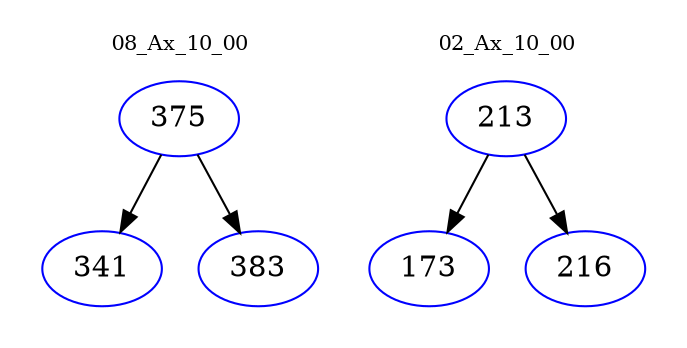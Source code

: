 digraph{
subgraph cluster_0 {
color = white
label = "08_Ax_10_00";
fontsize=10;
T0_375 [label="375", color="blue"]
T0_375 -> T0_341 [color="black"]
T0_341 [label="341", color="blue"]
T0_375 -> T0_383 [color="black"]
T0_383 [label="383", color="blue"]
}
subgraph cluster_1 {
color = white
label = "02_Ax_10_00";
fontsize=10;
T1_213 [label="213", color="blue"]
T1_213 -> T1_173 [color="black"]
T1_173 [label="173", color="blue"]
T1_213 -> T1_216 [color="black"]
T1_216 [label="216", color="blue"]
}
}
